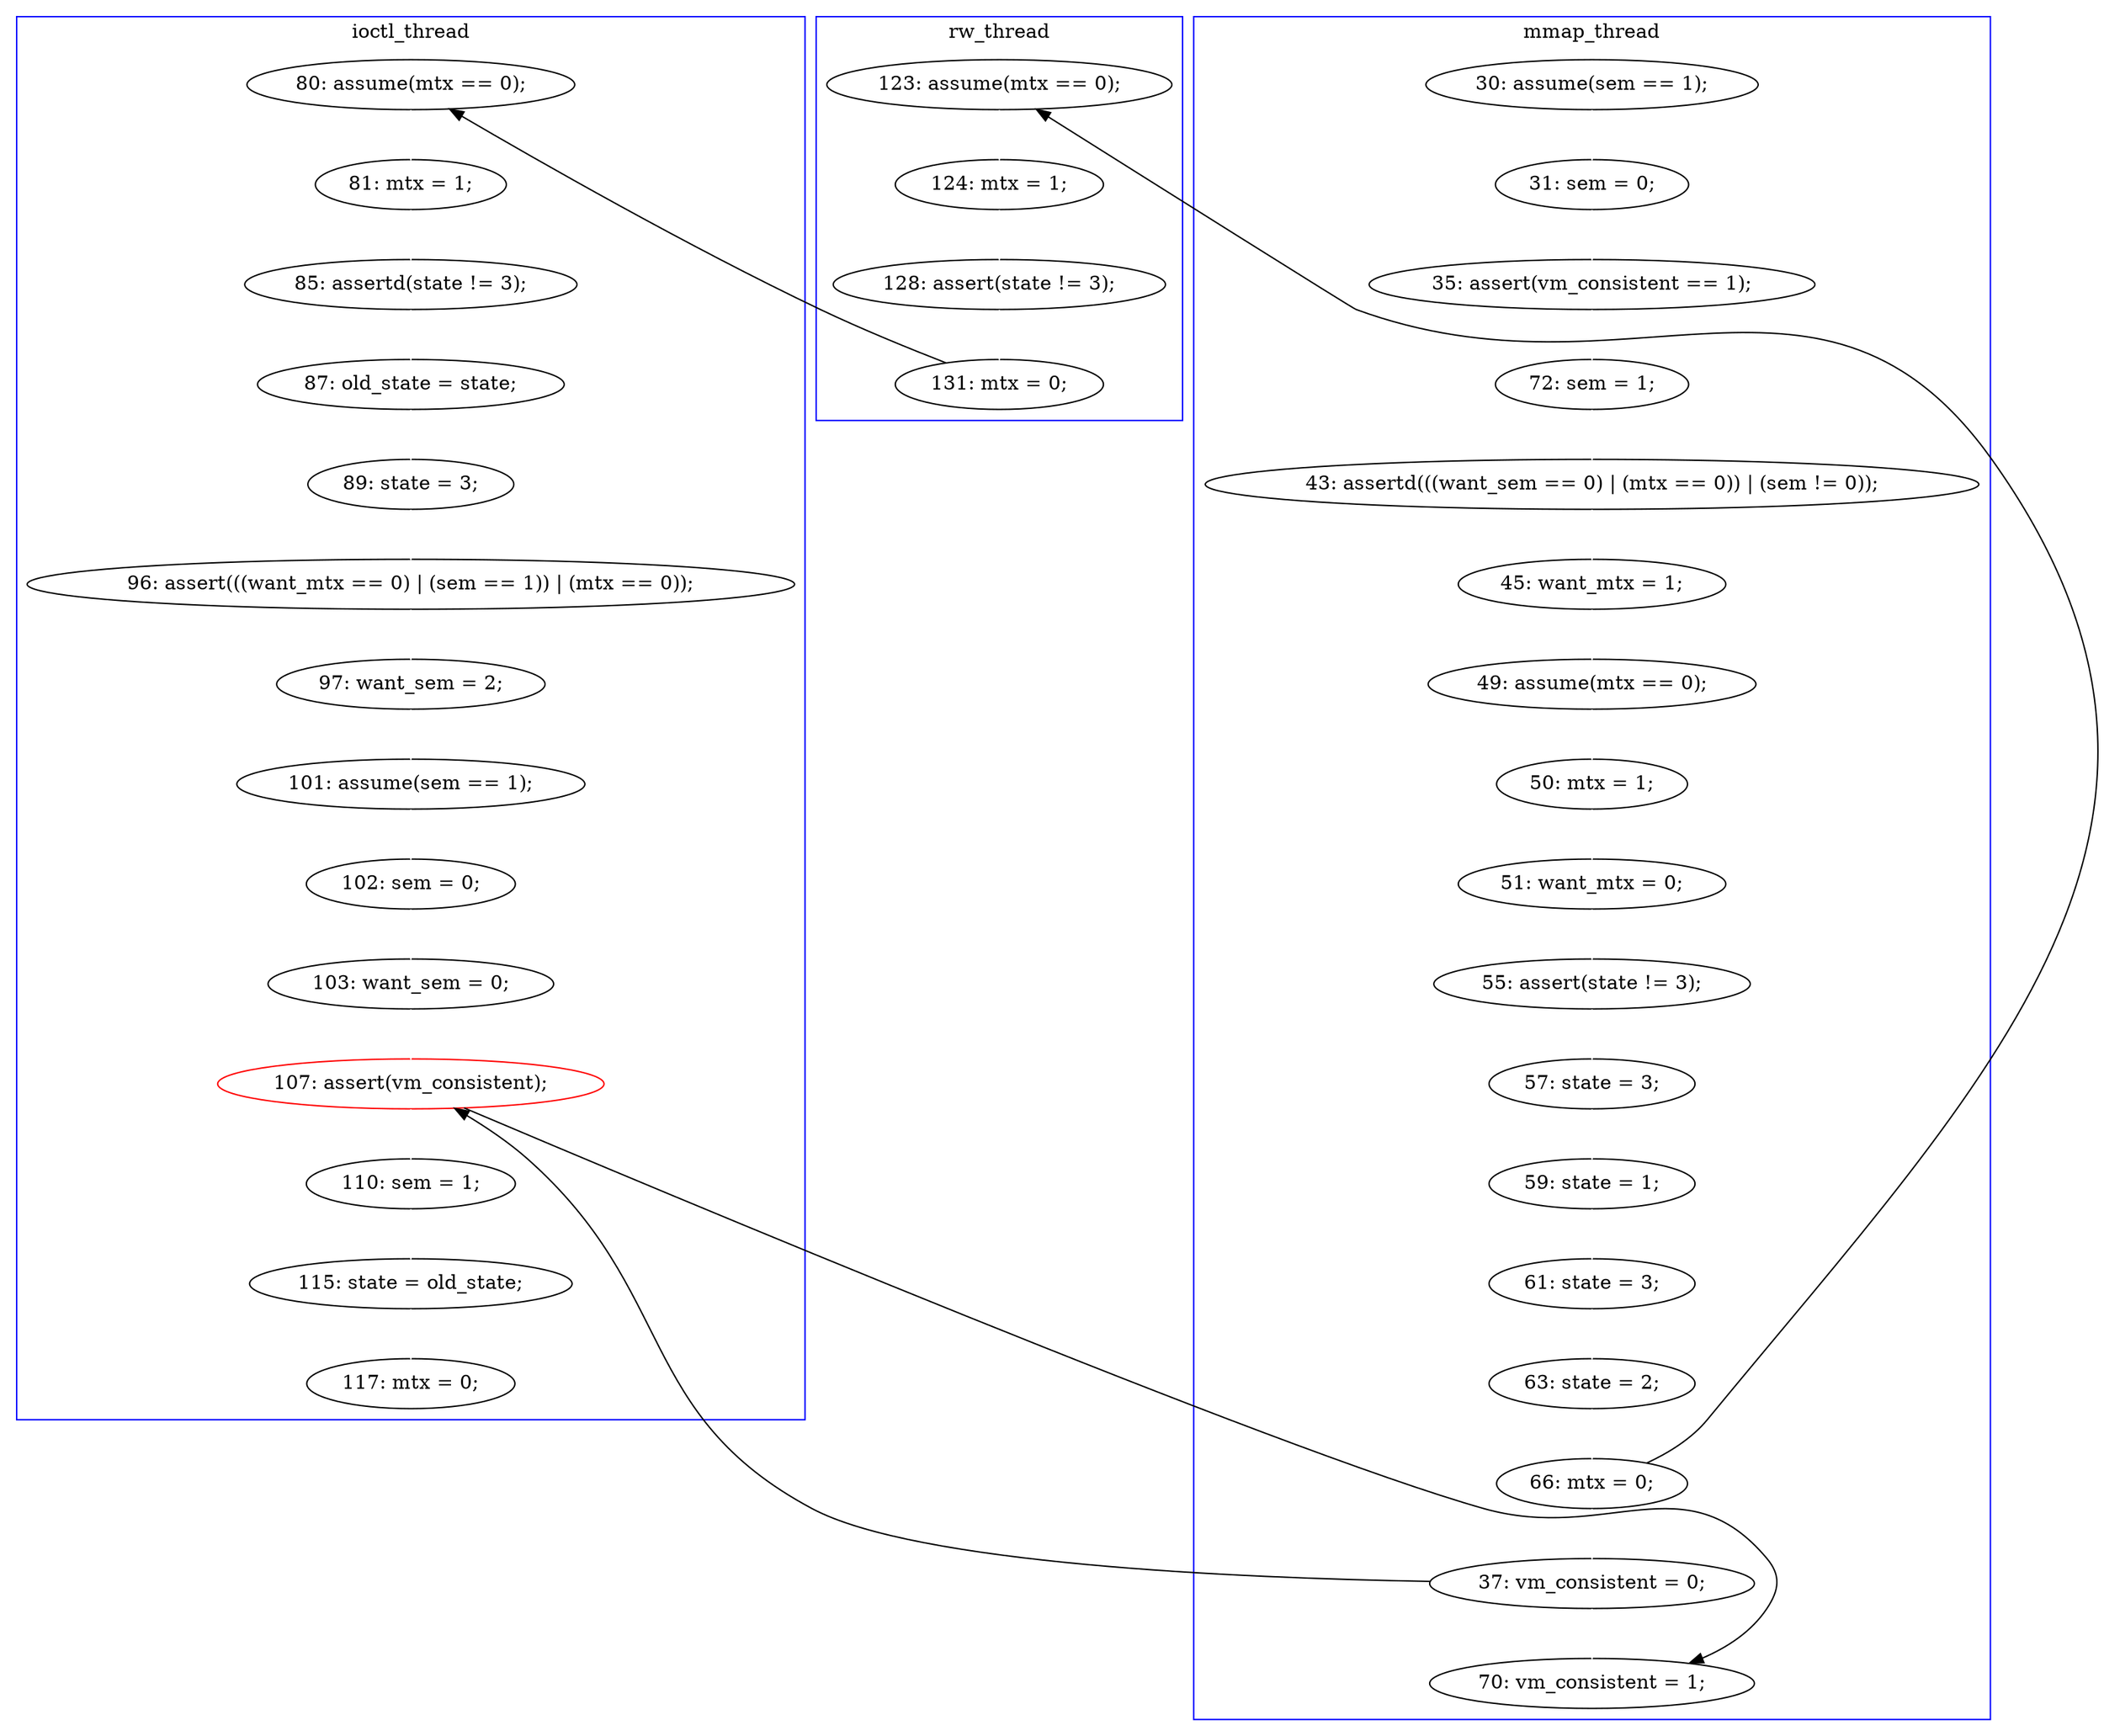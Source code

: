 digraph Counterexample {
	12 -> 14 [color = white, style = solid]
	11 -> 12 [color = white, style = solid]
	20 -> 23 [color = white, style = solid]
	41 -> 43 [color = white, style = solid]
	17 -> 18 [color = white, style = solid]
	19 -> 20 [color = white, style = solid]
	18 -> 19 [color = white, style = solid]
	40 -> 41 [color = white, style = solid]
	27 -> 30 [color = black, style = solid, constraint = false]
	24 -> 25 [color = white, style = solid]
	28 -> 48 [color = black, style = solid, constraint = false]
	31 -> 32 [color = white, style = solid]
	25 -> 26 [color = white, style = solid]
	37 -> 38 [color = white, style = solid]
	33 -> 37 [color = black, style = solid, constraint = false]
	45 -> 46 [color = white, style = solid]
	30 -> 31 [color = white, style = solid]
	38 -> 39 [color = white, style = solid]
	46 -> 47 [color = white, style = solid]
	51 -> 55 [color = white, style = solid]
	16 -> 17 [color = white, style = solid]
	14 -> 15 [color = white, style = solid]
	48 -> 51 [color = white, style = solid]
	15 -> 16 [color = white, style = solid]
	32 -> 33 [color = white, style = solid]
	23 -> 24 [color = white, style = solid]
	39 -> 40 [color = white, style = solid]
	47 -> 48 [color = white, style = solid]
	43 -> 44 [color = white, style = solid]
	26 -> 27 [color = white, style = solid]
	44 -> 45 [color = white, style = solid]
	10 -> 11 [color = white, style = solid]
	48 -> 49 [color = black, style = solid, constraint = false]
	27 -> 28 [color = white, style = solid]
	55 -> 56 [color = white, style = solid]
	28 -> 49 [color = white, style = solid]
	subgraph cluster3 {
		label = rw_thread
		color = blue
		32  [label = "128: assert(state != 3);"]
		33  [label = "131: mtx = 0;"]
		31  [label = "124: mtx = 1;"]
		30  [label = "123: assume(mtx == 0);"]
	}
	subgraph cluster2 {
		label = ioctl_thread
		color = blue
		39  [label = "85: assertd(state != 3);"]
		48  [label = "107: assert(vm_consistent);", color = red]
		38  [label = "81: mtx = 1;"]
		51  [label = "110: sem = 1;"]
		45  [label = "101: assume(sem == 1);"]
		46  [label = "102: sem = 0;"]
		55  [label = "115: state = old_state;"]
		43  [label = "96: assert(((want_mtx == 0) | (sem == 1)) | (mtx == 0));"]
		37  [label = "80: assume(mtx == 0);"]
		40  [label = "87: old_state = state;"]
		47  [label = "103: want_sem = 0;"]
		56  [label = "117: mtx = 0;"]
		41  [label = "89: state = 3;"]
		44  [label = "97: want_sem = 2;"]
	}
	subgraph cluster1 {
		label = mmap_thread
		color = blue
		27  [label = "66: mtx = 0;"]
		16  [label = "45: want_mtx = 1;"]
		12  [label = "35: assert(vm_consistent == 1);"]
		17  [label = "49: assume(mtx == 0);"]
		19  [label = "51: want_mtx = 0;"]
		20  [label = "55: assert(state != 3);"]
		14  [label = "72: sem = 1;"]
		26  [label = "63: state = 2;"]
		49  [label = "70: vm_consistent = 1;"]
		23  [label = "57: state = 3;"]
		28  [label = "37: vm_consistent = 0;"]
		15  [label = "43: assertd(((want_sem == 0) | (mtx == 0)) | (sem != 0));"]
		11  [label = "31: sem = 0;"]
		10  [label = "30: assume(sem == 1);"]
		24  [label = "59: state = 1;"]
		25  [label = "61: state = 3;"]
		18  [label = "50: mtx = 1;"]
	}
}